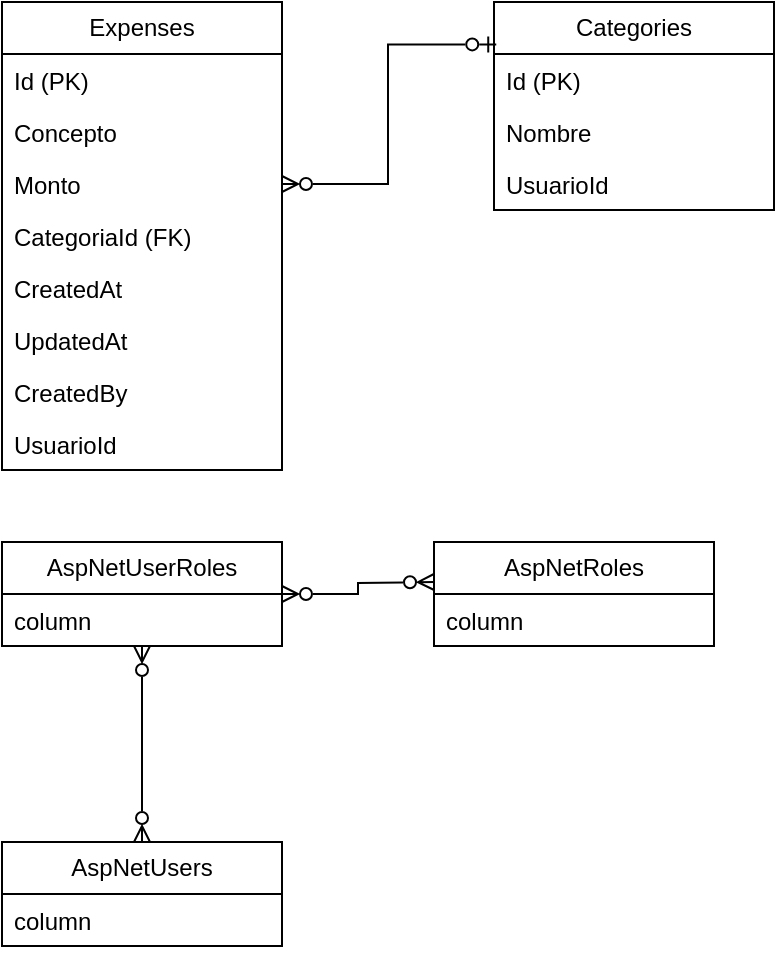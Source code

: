 <mxfile version="23.0.2" type="device">
  <diagram name="Página-1" id="fn9JMve5Y3x1L-X-m5BC">
    <mxGraphModel dx="733" dy="383" grid="1" gridSize="10" guides="1" tooltips="1" connect="1" arrows="1" fold="1" page="1" pageScale="1" pageWidth="827" pageHeight="1169" math="0" shadow="0">
      <root>
        <mxCell id="0" />
        <mxCell id="1" parent="0" />
        <mxCell id="2qebD30r1f7Kv3E1FPnt-34" style="edgeStyle=orthogonalEdgeStyle;rounded=0;orthogonalLoop=1;jettySize=auto;html=1;endArrow=ERzeroToMany;endFill=0;startArrow=ERzeroToMany;startFill=0;" edge="1" parent="1" source="2qebD30r1f7Kv3E1FPnt-4" target="2qebD30r1f7Kv3E1FPnt-26">
          <mxGeometry relative="1" as="geometry" />
        </mxCell>
        <mxCell id="2qebD30r1f7Kv3E1FPnt-4" value="AspNetUserRoles" style="swimlane;fontStyle=0;childLayout=stackLayout;horizontal=1;startSize=26;fillColor=none;horizontalStack=0;resizeParent=1;resizeParentMax=0;resizeLast=0;collapsible=1;marginBottom=0;whiteSpace=wrap;html=1;" vertex="1" parent="1">
          <mxGeometry x="414" y="460" width="140" height="52" as="geometry" />
        </mxCell>
        <mxCell id="2qebD30r1f7Kv3E1FPnt-5" value="column" style="text;strokeColor=none;fillColor=none;align=left;verticalAlign=top;spacingLeft=4;spacingRight=4;overflow=hidden;rotatable=0;points=[[0,0.5],[1,0.5]];portConstraint=eastwest;whiteSpace=wrap;html=1;" vertex="1" parent="2qebD30r1f7Kv3E1FPnt-4">
          <mxGeometry y="26" width="140" height="26" as="geometry" />
        </mxCell>
        <mxCell id="2qebD30r1f7Kv3E1FPnt-9" value="Expenses" style="swimlane;fontStyle=0;childLayout=stackLayout;horizontal=1;startSize=26;fillColor=none;horizontalStack=0;resizeParent=1;resizeParentMax=0;resizeLast=0;collapsible=1;marginBottom=0;whiteSpace=wrap;html=1;" vertex="1" parent="1">
          <mxGeometry x="414" y="190" width="140" height="234" as="geometry" />
        </mxCell>
        <mxCell id="2qebD30r1f7Kv3E1FPnt-10" value="Id (PK)" style="text;strokeColor=none;fillColor=none;align=left;verticalAlign=top;spacingLeft=4;spacingRight=4;overflow=hidden;rotatable=0;points=[[0,0.5],[1,0.5]];portConstraint=eastwest;whiteSpace=wrap;html=1;" vertex="1" parent="2qebD30r1f7Kv3E1FPnt-9">
          <mxGeometry y="26" width="140" height="26" as="geometry" />
        </mxCell>
        <mxCell id="2qebD30r1f7Kv3E1FPnt-11" value="Concepto" style="text;strokeColor=none;fillColor=none;align=left;verticalAlign=top;spacingLeft=4;spacingRight=4;overflow=hidden;rotatable=0;points=[[0,0.5],[1,0.5]];portConstraint=eastwest;whiteSpace=wrap;html=1;" vertex="1" parent="2qebD30r1f7Kv3E1FPnt-9">
          <mxGeometry y="52" width="140" height="26" as="geometry" />
        </mxCell>
        <mxCell id="2qebD30r1f7Kv3E1FPnt-12" value="Monto" style="text;strokeColor=none;fillColor=none;align=left;verticalAlign=top;spacingLeft=4;spacingRight=4;overflow=hidden;rotatable=0;points=[[0,0.5],[1,0.5]];portConstraint=eastwest;whiteSpace=wrap;html=1;" vertex="1" parent="2qebD30r1f7Kv3E1FPnt-9">
          <mxGeometry y="78" width="140" height="26" as="geometry" />
        </mxCell>
        <mxCell id="2qebD30r1f7Kv3E1FPnt-13" value="CategoriaId (FK)" style="text;strokeColor=none;fillColor=none;align=left;verticalAlign=top;spacingLeft=4;spacingRight=4;overflow=hidden;rotatable=0;points=[[0,0.5],[1,0.5]];portConstraint=eastwest;whiteSpace=wrap;html=1;" vertex="1" parent="2qebD30r1f7Kv3E1FPnt-9">
          <mxGeometry y="104" width="140" height="26" as="geometry" />
        </mxCell>
        <mxCell id="2qebD30r1f7Kv3E1FPnt-14" value="CreatedAt" style="text;strokeColor=none;fillColor=none;align=left;verticalAlign=top;spacingLeft=4;spacingRight=4;overflow=hidden;rotatable=0;points=[[0,0.5],[1,0.5]];portConstraint=eastwest;whiteSpace=wrap;html=1;" vertex="1" parent="2qebD30r1f7Kv3E1FPnt-9">
          <mxGeometry y="130" width="140" height="26" as="geometry" />
        </mxCell>
        <mxCell id="2qebD30r1f7Kv3E1FPnt-15" value="UpdatedAt" style="text;strokeColor=none;fillColor=none;align=left;verticalAlign=top;spacingLeft=4;spacingRight=4;overflow=hidden;rotatable=0;points=[[0,0.5],[1,0.5]];portConstraint=eastwest;whiteSpace=wrap;html=1;" vertex="1" parent="2qebD30r1f7Kv3E1FPnt-9">
          <mxGeometry y="156" width="140" height="26" as="geometry" />
        </mxCell>
        <mxCell id="2qebD30r1f7Kv3E1FPnt-16" value="CreatedBy" style="text;strokeColor=none;fillColor=none;align=left;verticalAlign=top;spacingLeft=4;spacingRight=4;overflow=hidden;rotatable=0;points=[[0,0.5],[1,0.5]];portConstraint=eastwest;whiteSpace=wrap;html=1;" vertex="1" parent="2qebD30r1f7Kv3E1FPnt-9">
          <mxGeometry y="182" width="140" height="26" as="geometry" />
        </mxCell>
        <mxCell id="2qebD30r1f7Kv3E1FPnt-17" value="UsuarioId" style="text;strokeColor=none;fillColor=none;align=left;verticalAlign=top;spacingLeft=4;spacingRight=4;overflow=hidden;rotatable=0;points=[[0,0.5],[1,0.5]];portConstraint=eastwest;whiteSpace=wrap;html=1;" vertex="1" parent="2qebD30r1f7Kv3E1FPnt-9">
          <mxGeometry y="208" width="140" height="26" as="geometry" />
        </mxCell>
        <mxCell id="2qebD30r1f7Kv3E1FPnt-18" value="Categories" style="swimlane;fontStyle=0;childLayout=stackLayout;horizontal=1;startSize=26;fillColor=none;horizontalStack=0;resizeParent=1;resizeParentMax=0;resizeLast=0;collapsible=1;marginBottom=0;whiteSpace=wrap;html=1;" vertex="1" parent="1">
          <mxGeometry x="660" y="190" width="140" height="104" as="geometry" />
        </mxCell>
        <mxCell id="2qebD30r1f7Kv3E1FPnt-19" value="Id (PK)" style="text;strokeColor=none;fillColor=none;align=left;verticalAlign=top;spacingLeft=4;spacingRight=4;overflow=hidden;rotatable=0;points=[[0,0.5],[1,0.5]];portConstraint=eastwest;whiteSpace=wrap;html=1;" vertex="1" parent="2qebD30r1f7Kv3E1FPnt-18">
          <mxGeometry y="26" width="140" height="26" as="geometry" />
        </mxCell>
        <mxCell id="2qebD30r1f7Kv3E1FPnt-20" value="Nombre" style="text;strokeColor=none;fillColor=none;align=left;verticalAlign=top;spacingLeft=4;spacingRight=4;overflow=hidden;rotatable=0;points=[[0,0.5],[1,0.5]];portConstraint=eastwest;whiteSpace=wrap;html=1;" vertex="1" parent="2qebD30r1f7Kv3E1FPnt-18">
          <mxGeometry y="52" width="140" height="26" as="geometry" />
        </mxCell>
        <mxCell id="2qebD30r1f7Kv3E1FPnt-21" value="UsuarioId" style="text;strokeColor=none;fillColor=none;align=left;verticalAlign=top;spacingLeft=4;spacingRight=4;overflow=hidden;rotatable=0;points=[[0,0.5],[1,0.5]];portConstraint=eastwest;whiteSpace=wrap;html=1;" vertex="1" parent="2qebD30r1f7Kv3E1FPnt-18">
          <mxGeometry y="78" width="140" height="26" as="geometry" />
        </mxCell>
        <mxCell id="2qebD30r1f7Kv3E1FPnt-22" value="AspNetRoles" style="swimlane;fontStyle=0;childLayout=stackLayout;horizontal=1;startSize=26;fillColor=none;horizontalStack=0;resizeParent=1;resizeParentMax=0;resizeLast=0;collapsible=1;marginBottom=0;whiteSpace=wrap;html=1;" vertex="1" parent="1">
          <mxGeometry x="630" y="460" width="140" height="52" as="geometry" />
        </mxCell>
        <mxCell id="2qebD30r1f7Kv3E1FPnt-23" value="column" style="text;strokeColor=none;fillColor=none;align=left;verticalAlign=top;spacingLeft=4;spacingRight=4;overflow=hidden;rotatable=0;points=[[0,0.5],[1,0.5]];portConstraint=eastwest;whiteSpace=wrap;html=1;" vertex="1" parent="2qebD30r1f7Kv3E1FPnt-22">
          <mxGeometry y="26" width="140" height="26" as="geometry" />
        </mxCell>
        <mxCell id="2qebD30r1f7Kv3E1FPnt-26" value="AspNetUsers" style="swimlane;fontStyle=0;childLayout=stackLayout;horizontal=1;startSize=26;fillColor=none;horizontalStack=0;resizeParent=1;resizeParentMax=0;resizeLast=0;collapsible=1;marginBottom=0;whiteSpace=wrap;html=1;" vertex="1" parent="1">
          <mxGeometry x="414" y="610" width="140" height="52" as="geometry" />
        </mxCell>
        <mxCell id="2qebD30r1f7Kv3E1FPnt-27" value="column" style="text;strokeColor=none;fillColor=none;align=left;verticalAlign=top;spacingLeft=4;spacingRight=4;overflow=hidden;rotatable=0;points=[[0,0.5],[1,0.5]];portConstraint=eastwest;whiteSpace=wrap;html=1;" vertex="1" parent="2qebD30r1f7Kv3E1FPnt-26">
          <mxGeometry y="26" width="140" height="26" as="geometry" />
        </mxCell>
        <mxCell id="2qebD30r1f7Kv3E1FPnt-30" style="edgeStyle=orthogonalEdgeStyle;rounded=0;orthogonalLoop=1;jettySize=auto;html=1;entryX=0.008;entryY=0.204;entryDx=0;entryDy=0;entryPerimeter=0;startArrow=ERzeroToMany;startFill=0;endArrow=ERzeroToOne;endFill=0;" edge="1" parent="1" source="2qebD30r1f7Kv3E1FPnt-12" target="2qebD30r1f7Kv3E1FPnt-18">
          <mxGeometry relative="1" as="geometry" />
        </mxCell>
        <mxCell id="2qebD30r1f7Kv3E1FPnt-35" style="edgeStyle=orthogonalEdgeStyle;rounded=0;orthogonalLoop=1;jettySize=auto;html=1;endArrow=ERzeroToMany;endFill=0;startArrow=ERzeroToMany;startFill=0;" edge="1" parent="1" source="2qebD30r1f7Kv3E1FPnt-4">
          <mxGeometry relative="1" as="geometry">
            <mxPoint x="630" y="480" as="targetPoint" />
          </mxGeometry>
        </mxCell>
      </root>
    </mxGraphModel>
  </diagram>
</mxfile>
